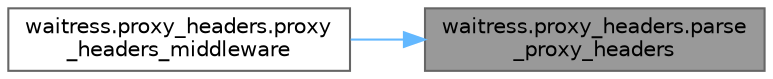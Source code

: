 digraph "waitress.proxy_headers.parse_proxy_headers"
{
 // LATEX_PDF_SIZE
  bgcolor="transparent";
  edge [fontname=Helvetica,fontsize=10,labelfontname=Helvetica,labelfontsize=10];
  node [fontname=Helvetica,fontsize=10,shape=box,height=0.2,width=0.4];
  rankdir="RL";
  Node1 [id="Node000001",label="waitress.proxy_headers.parse\l_proxy_headers",height=0.2,width=0.4,color="gray40", fillcolor="grey60", style="filled", fontcolor="black",tooltip=" "];
  Node1 -> Node2 [id="edge1_Node000001_Node000002",dir="back",color="steelblue1",style="solid",tooltip=" "];
  Node2 [id="Node000002",label="waitress.proxy_headers.proxy\l_headers_middleware",height=0.2,width=0.4,color="grey40", fillcolor="white", style="filled",URL="$namespacewaitress_1_1proxy__headers.html#a191059596a8d82c8a92371f1d6d9a17f",tooltip=" "];
}
